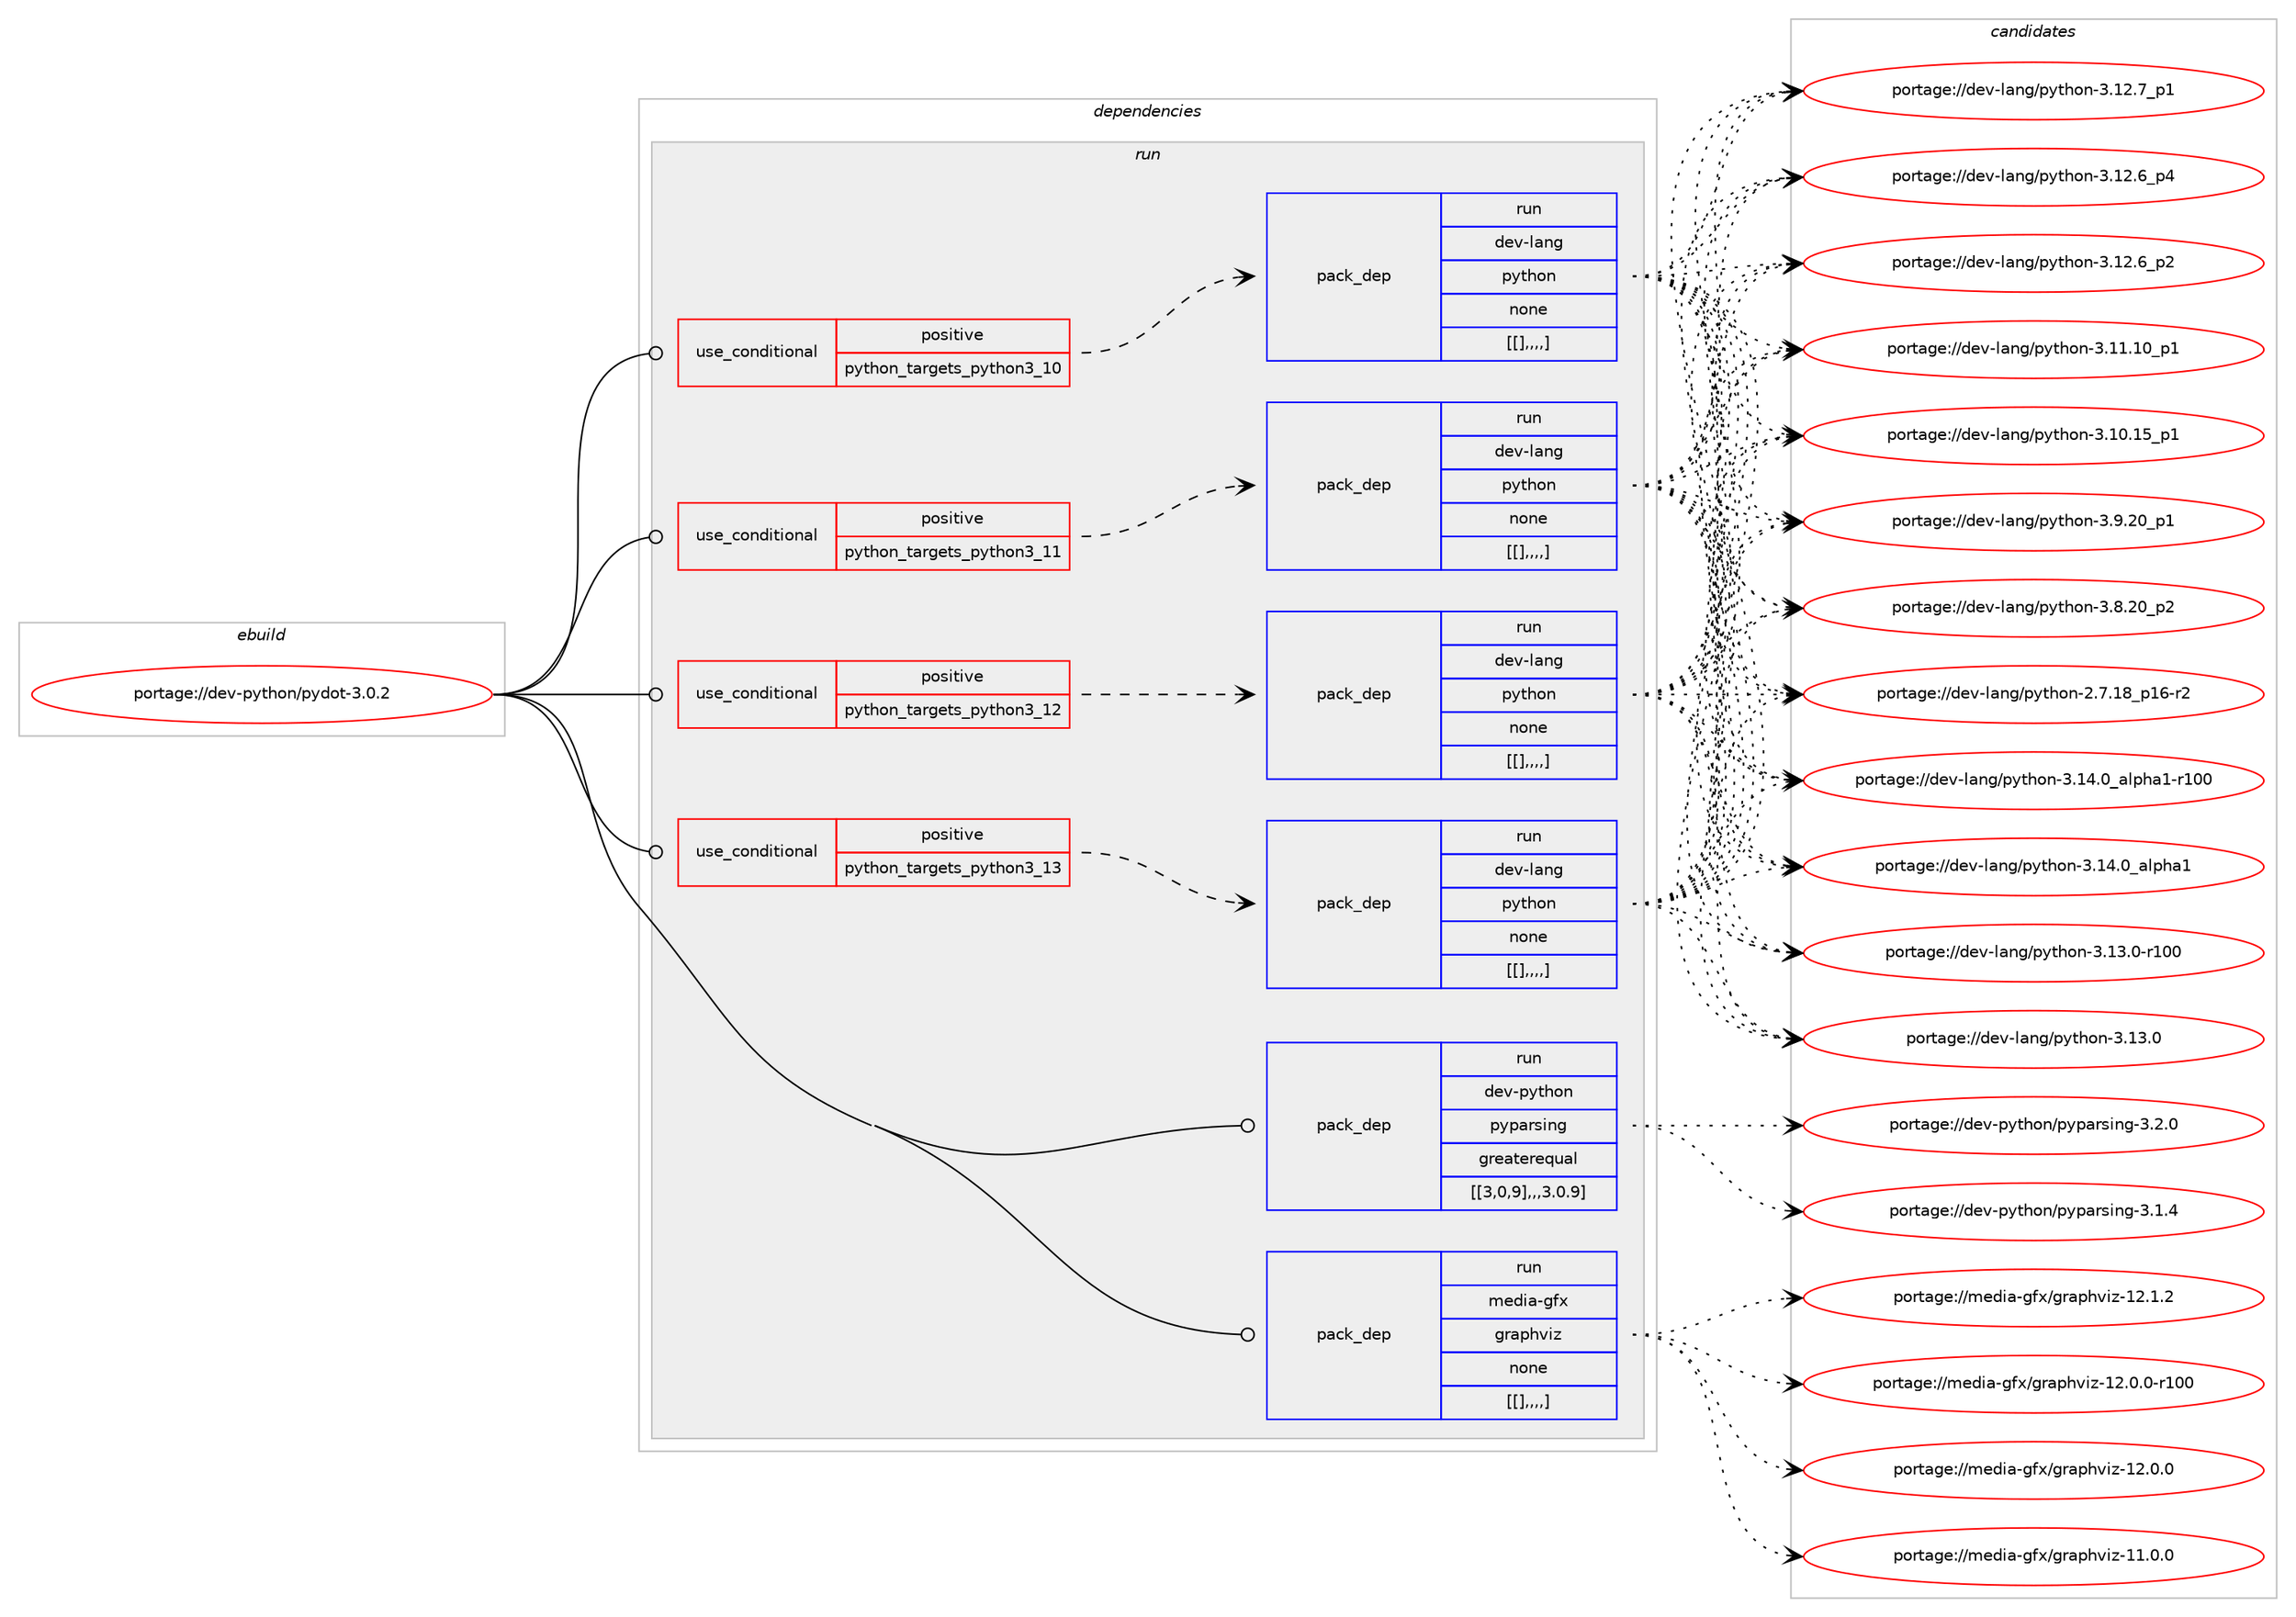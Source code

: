 digraph prolog {

# *************
# Graph options
# *************

newrank=true;
concentrate=true;
compound=true;
graph [rankdir=LR,fontname=Helvetica,fontsize=10,ranksep=1.5];#, ranksep=2.5, nodesep=0.2];
edge  [arrowhead=vee];
node  [fontname=Helvetica,fontsize=10];

# **********
# The ebuild
# **********

subgraph cluster_leftcol {
color=gray;
label=<<i>ebuild</i>>;
id [label="portage://dev-python/pydot-3.0.2", color=red, width=4, href="../dev-python/pydot-3.0.2.svg"];
}

# ****************
# The dependencies
# ****************

subgraph cluster_midcol {
color=gray;
label=<<i>dependencies</i>>;
subgraph cluster_compile {
fillcolor="#eeeeee";
style=filled;
label=<<i>compile</i>>;
}
subgraph cluster_compileandrun {
fillcolor="#eeeeee";
style=filled;
label=<<i>compile and run</i>>;
}
subgraph cluster_run {
fillcolor="#eeeeee";
style=filled;
label=<<i>run</i>>;
subgraph cond39394 {
dependency162891 [label=<<TABLE BORDER="0" CELLBORDER="1" CELLSPACING="0" CELLPADDING="4"><TR><TD ROWSPAN="3" CELLPADDING="10">use_conditional</TD></TR><TR><TD>positive</TD></TR><TR><TD>python_targets_python3_10</TD></TR></TABLE>>, shape=none, color=red];
subgraph pack122182 {
dependency162893 [label=<<TABLE BORDER="0" CELLBORDER="1" CELLSPACING="0" CELLPADDING="4" WIDTH="220"><TR><TD ROWSPAN="6" CELLPADDING="30">pack_dep</TD></TR><TR><TD WIDTH="110">run</TD></TR><TR><TD>dev-lang</TD></TR><TR><TD>python</TD></TR><TR><TD>none</TD></TR><TR><TD>[[],,,,]</TD></TR></TABLE>>, shape=none, color=blue];
}
dependency162891:e -> dependency162893:w [weight=20,style="dashed",arrowhead="vee"];
}
id:e -> dependency162891:w [weight=20,style="solid",arrowhead="odot"];
subgraph cond39405 {
dependency162915 [label=<<TABLE BORDER="0" CELLBORDER="1" CELLSPACING="0" CELLPADDING="4"><TR><TD ROWSPAN="3" CELLPADDING="10">use_conditional</TD></TR><TR><TD>positive</TD></TR><TR><TD>python_targets_python3_11</TD></TR></TABLE>>, shape=none, color=red];
subgraph pack122230 {
dependency162977 [label=<<TABLE BORDER="0" CELLBORDER="1" CELLSPACING="0" CELLPADDING="4" WIDTH="220"><TR><TD ROWSPAN="6" CELLPADDING="30">pack_dep</TD></TR><TR><TD WIDTH="110">run</TD></TR><TR><TD>dev-lang</TD></TR><TR><TD>python</TD></TR><TR><TD>none</TD></TR><TR><TD>[[],,,,]</TD></TR></TABLE>>, shape=none, color=blue];
}
dependency162915:e -> dependency162977:w [weight=20,style="dashed",arrowhead="vee"];
}
id:e -> dependency162915:w [weight=20,style="solid",arrowhead="odot"];
subgraph cond39429 {
dependency162981 [label=<<TABLE BORDER="0" CELLBORDER="1" CELLSPACING="0" CELLPADDING="4"><TR><TD ROWSPAN="3" CELLPADDING="10">use_conditional</TD></TR><TR><TD>positive</TD></TR><TR><TD>python_targets_python3_12</TD></TR></TABLE>>, shape=none, color=red];
subgraph pack122234 {
dependency162983 [label=<<TABLE BORDER="0" CELLBORDER="1" CELLSPACING="0" CELLPADDING="4" WIDTH="220"><TR><TD ROWSPAN="6" CELLPADDING="30">pack_dep</TD></TR><TR><TD WIDTH="110">run</TD></TR><TR><TD>dev-lang</TD></TR><TR><TD>python</TD></TR><TR><TD>none</TD></TR><TR><TD>[[],,,,]</TD></TR></TABLE>>, shape=none, color=blue];
}
dependency162981:e -> dependency162983:w [weight=20,style="dashed",arrowhead="vee"];
}
id:e -> dependency162981:w [weight=20,style="solid",arrowhead="odot"];
subgraph cond39474 {
dependency163171 [label=<<TABLE BORDER="0" CELLBORDER="1" CELLSPACING="0" CELLPADDING="4"><TR><TD ROWSPAN="3" CELLPADDING="10">use_conditional</TD></TR><TR><TD>positive</TD></TR><TR><TD>python_targets_python3_13</TD></TR></TABLE>>, shape=none, color=red];
subgraph pack122397 {
dependency163385 [label=<<TABLE BORDER="0" CELLBORDER="1" CELLSPACING="0" CELLPADDING="4" WIDTH="220"><TR><TD ROWSPAN="6" CELLPADDING="30">pack_dep</TD></TR><TR><TD WIDTH="110">run</TD></TR><TR><TD>dev-lang</TD></TR><TR><TD>python</TD></TR><TR><TD>none</TD></TR><TR><TD>[[],,,,]</TD></TR></TABLE>>, shape=none, color=blue];
}
dependency163171:e -> dependency163385:w [weight=20,style="dashed",arrowhead="vee"];
}
id:e -> dependency163171:w [weight=20,style="solid",arrowhead="odot"];
subgraph pack122474 {
dependency163414 [label=<<TABLE BORDER="0" CELLBORDER="1" CELLSPACING="0" CELLPADDING="4" WIDTH="220"><TR><TD ROWSPAN="6" CELLPADDING="30">pack_dep</TD></TR><TR><TD WIDTH="110">run</TD></TR><TR><TD>dev-python</TD></TR><TR><TD>pyparsing</TD></TR><TR><TD>greaterequal</TD></TR><TR><TD>[[3,0,9],,,3.0.9]</TD></TR></TABLE>>, shape=none, color=blue];
}
id:e -> dependency163414:w [weight=20,style="solid",arrowhead="odot"];
subgraph pack122476 {
dependency163423 [label=<<TABLE BORDER="0" CELLBORDER="1" CELLSPACING="0" CELLPADDING="4" WIDTH="220"><TR><TD ROWSPAN="6" CELLPADDING="30">pack_dep</TD></TR><TR><TD WIDTH="110">run</TD></TR><TR><TD>media-gfx</TD></TR><TR><TD>graphviz</TD></TR><TR><TD>none</TD></TR><TR><TD>[[],,,,]</TD></TR></TABLE>>, shape=none, color=blue];
}
id:e -> dependency163423:w [weight=20,style="solid",arrowhead="odot"];
}
}

# **************
# The candidates
# **************

subgraph cluster_choices {
rank=same;
color=gray;
label=<<i>candidates</i>>;

subgraph choice122246 {
color=black;
nodesep=1;
choice100101118451089711010347112121116104111110455146495246489597108112104974945114494848 [label="portage://dev-lang/python-3.14.0_alpha1-r100", color=red, width=4,href="../dev-lang/python-3.14.0_alpha1-r100.svg"];
choice1001011184510897110103471121211161041111104551464952464895971081121049749 [label="portage://dev-lang/python-3.14.0_alpha1", color=red, width=4,href="../dev-lang/python-3.14.0_alpha1.svg"];
choice1001011184510897110103471121211161041111104551464951464845114494848 [label="portage://dev-lang/python-3.13.0-r100", color=red, width=4,href="../dev-lang/python-3.13.0-r100.svg"];
choice10010111845108971101034711212111610411111045514649514648 [label="portage://dev-lang/python-3.13.0", color=red, width=4,href="../dev-lang/python-3.13.0.svg"];
choice100101118451089711010347112121116104111110455146495046559511249 [label="portage://dev-lang/python-3.12.7_p1", color=red, width=4,href="../dev-lang/python-3.12.7_p1.svg"];
choice100101118451089711010347112121116104111110455146495046549511252 [label="portage://dev-lang/python-3.12.6_p4", color=red, width=4,href="../dev-lang/python-3.12.6_p4.svg"];
choice100101118451089711010347112121116104111110455146495046549511250 [label="portage://dev-lang/python-3.12.6_p2", color=red, width=4,href="../dev-lang/python-3.12.6_p2.svg"];
choice10010111845108971101034711212111610411111045514649494649489511249 [label="portage://dev-lang/python-3.11.10_p1", color=red, width=4,href="../dev-lang/python-3.11.10_p1.svg"];
choice10010111845108971101034711212111610411111045514649484649539511249 [label="portage://dev-lang/python-3.10.15_p1", color=red, width=4,href="../dev-lang/python-3.10.15_p1.svg"];
choice100101118451089711010347112121116104111110455146574650489511249 [label="portage://dev-lang/python-3.9.20_p1", color=red, width=4,href="../dev-lang/python-3.9.20_p1.svg"];
choice100101118451089711010347112121116104111110455146564650489511250 [label="portage://dev-lang/python-3.8.20_p2", color=red, width=4,href="../dev-lang/python-3.8.20_p2.svg"];
choice100101118451089711010347112121116104111110455046554649569511249544511450 [label="portage://dev-lang/python-2.7.18_p16-r2", color=red, width=4,href="../dev-lang/python-2.7.18_p16-r2.svg"];
dependency162893:e -> choice100101118451089711010347112121116104111110455146495246489597108112104974945114494848:w [style=dotted,weight="100"];
dependency162893:e -> choice1001011184510897110103471121211161041111104551464952464895971081121049749:w [style=dotted,weight="100"];
dependency162893:e -> choice1001011184510897110103471121211161041111104551464951464845114494848:w [style=dotted,weight="100"];
dependency162893:e -> choice10010111845108971101034711212111610411111045514649514648:w [style=dotted,weight="100"];
dependency162893:e -> choice100101118451089711010347112121116104111110455146495046559511249:w [style=dotted,weight="100"];
dependency162893:e -> choice100101118451089711010347112121116104111110455146495046549511252:w [style=dotted,weight="100"];
dependency162893:e -> choice100101118451089711010347112121116104111110455146495046549511250:w [style=dotted,weight="100"];
dependency162893:e -> choice10010111845108971101034711212111610411111045514649494649489511249:w [style=dotted,weight="100"];
dependency162893:e -> choice10010111845108971101034711212111610411111045514649484649539511249:w [style=dotted,weight="100"];
dependency162893:e -> choice100101118451089711010347112121116104111110455146574650489511249:w [style=dotted,weight="100"];
dependency162893:e -> choice100101118451089711010347112121116104111110455146564650489511250:w [style=dotted,weight="100"];
dependency162893:e -> choice100101118451089711010347112121116104111110455046554649569511249544511450:w [style=dotted,weight="100"];
}
subgraph choice122255 {
color=black;
nodesep=1;
choice100101118451089711010347112121116104111110455146495246489597108112104974945114494848 [label="portage://dev-lang/python-3.14.0_alpha1-r100", color=red, width=4,href="../dev-lang/python-3.14.0_alpha1-r100.svg"];
choice1001011184510897110103471121211161041111104551464952464895971081121049749 [label="portage://dev-lang/python-3.14.0_alpha1", color=red, width=4,href="../dev-lang/python-3.14.0_alpha1.svg"];
choice1001011184510897110103471121211161041111104551464951464845114494848 [label="portage://dev-lang/python-3.13.0-r100", color=red, width=4,href="../dev-lang/python-3.13.0-r100.svg"];
choice10010111845108971101034711212111610411111045514649514648 [label="portage://dev-lang/python-3.13.0", color=red, width=4,href="../dev-lang/python-3.13.0.svg"];
choice100101118451089711010347112121116104111110455146495046559511249 [label="portage://dev-lang/python-3.12.7_p1", color=red, width=4,href="../dev-lang/python-3.12.7_p1.svg"];
choice100101118451089711010347112121116104111110455146495046549511252 [label="portage://dev-lang/python-3.12.6_p4", color=red, width=4,href="../dev-lang/python-3.12.6_p4.svg"];
choice100101118451089711010347112121116104111110455146495046549511250 [label="portage://dev-lang/python-3.12.6_p2", color=red, width=4,href="../dev-lang/python-3.12.6_p2.svg"];
choice10010111845108971101034711212111610411111045514649494649489511249 [label="portage://dev-lang/python-3.11.10_p1", color=red, width=4,href="../dev-lang/python-3.11.10_p1.svg"];
choice10010111845108971101034711212111610411111045514649484649539511249 [label="portage://dev-lang/python-3.10.15_p1", color=red, width=4,href="../dev-lang/python-3.10.15_p1.svg"];
choice100101118451089711010347112121116104111110455146574650489511249 [label="portage://dev-lang/python-3.9.20_p1", color=red, width=4,href="../dev-lang/python-3.9.20_p1.svg"];
choice100101118451089711010347112121116104111110455146564650489511250 [label="portage://dev-lang/python-3.8.20_p2", color=red, width=4,href="../dev-lang/python-3.8.20_p2.svg"];
choice100101118451089711010347112121116104111110455046554649569511249544511450 [label="portage://dev-lang/python-2.7.18_p16-r2", color=red, width=4,href="../dev-lang/python-2.7.18_p16-r2.svg"];
dependency162977:e -> choice100101118451089711010347112121116104111110455146495246489597108112104974945114494848:w [style=dotted,weight="100"];
dependency162977:e -> choice1001011184510897110103471121211161041111104551464952464895971081121049749:w [style=dotted,weight="100"];
dependency162977:e -> choice1001011184510897110103471121211161041111104551464951464845114494848:w [style=dotted,weight="100"];
dependency162977:e -> choice10010111845108971101034711212111610411111045514649514648:w [style=dotted,weight="100"];
dependency162977:e -> choice100101118451089711010347112121116104111110455146495046559511249:w [style=dotted,weight="100"];
dependency162977:e -> choice100101118451089711010347112121116104111110455146495046549511252:w [style=dotted,weight="100"];
dependency162977:e -> choice100101118451089711010347112121116104111110455146495046549511250:w [style=dotted,weight="100"];
dependency162977:e -> choice10010111845108971101034711212111610411111045514649494649489511249:w [style=dotted,weight="100"];
dependency162977:e -> choice10010111845108971101034711212111610411111045514649484649539511249:w [style=dotted,weight="100"];
dependency162977:e -> choice100101118451089711010347112121116104111110455146574650489511249:w [style=dotted,weight="100"];
dependency162977:e -> choice100101118451089711010347112121116104111110455146564650489511250:w [style=dotted,weight="100"];
dependency162977:e -> choice100101118451089711010347112121116104111110455046554649569511249544511450:w [style=dotted,weight="100"];
}
subgraph choice122265 {
color=black;
nodesep=1;
choice100101118451089711010347112121116104111110455146495246489597108112104974945114494848 [label="portage://dev-lang/python-3.14.0_alpha1-r100", color=red, width=4,href="../dev-lang/python-3.14.0_alpha1-r100.svg"];
choice1001011184510897110103471121211161041111104551464952464895971081121049749 [label="portage://dev-lang/python-3.14.0_alpha1", color=red, width=4,href="../dev-lang/python-3.14.0_alpha1.svg"];
choice1001011184510897110103471121211161041111104551464951464845114494848 [label="portage://dev-lang/python-3.13.0-r100", color=red, width=4,href="../dev-lang/python-3.13.0-r100.svg"];
choice10010111845108971101034711212111610411111045514649514648 [label="portage://dev-lang/python-3.13.0", color=red, width=4,href="../dev-lang/python-3.13.0.svg"];
choice100101118451089711010347112121116104111110455146495046559511249 [label="portage://dev-lang/python-3.12.7_p1", color=red, width=4,href="../dev-lang/python-3.12.7_p1.svg"];
choice100101118451089711010347112121116104111110455146495046549511252 [label="portage://dev-lang/python-3.12.6_p4", color=red, width=4,href="../dev-lang/python-3.12.6_p4.svg"];
choice100101118451089711010347112121116104111110455146495046549511250 [label="portage://dev-lang/python-3.12.6_p2", color=red, width=4,href="../dev-lang/python-3.12.6_p2.svg"];
choice10010111845108971101034711212111610411111045514649494649489511249 [label="portage://dev-lang/python-3.11.10_p1", color=red, width=4,href="../dev-lang/python-3.11.10_p1.svg"];
choice10010111845108971101034711212111610411111045514649484649539511249 [label="portage://dev-lang/python-3.10.15_p1", color=red, width=4,href="../dev-lang/python-3.10.15_p1.svg"];
choice100101118451089711010347112121116104111110455146574650489511249 [label="portage://dev-lang/python-3.9.20_p1", color=red, width=4,href="../dev-lang/python-3.9.20_p1.svg"];
choice100101118451089711010347112121116104111110455146564650489511250 [label="portage://dev-lang/python-3.8.20_p2", color=red, width=4,href="../dev-lang/python-3.8.20_p2.svg"];
choice100101118451089711010347112121116104111110455046554649569511249544511450 [label="portage://dev-lang/python-2.7.18_p16-r2", color=red, width=4,href="../dev-lang/python-2.7.18_p16-r2.svg"];
dependency162983:e -> choice100101118451089711010347112121116104111110455146495246489597108112104974945114494848:w [style=dotted,weight="100"];
dependency162983:e -> choice1001011184510897110103471121211161041111104551464952464895971081121049749:w [style=dotted,weight="100"];
dependency162983:e -> choice1001011184510897110103471121211161041111104551464951464845114494848:w [style=dotted,weight="100"];
dependency162983:e -> choice10010111845108971101034711212111610411111045514649514648:w [style=dotted,weight="100"];
dependency162983:e -> choice100101118451089711010347112121116104111110455146495046559511249:w [style=dotted,weight="100"];
dependency162983:e -> choice100101118451089711010347112121116104111110455146495046549511252:w [style=dotted,weight="100"];
dependency162983:e -> choice100101118451089711010347112121116104111110455146495046549511250:w [style=dotted,weight="100"];
dependency162983:e -> choice10010111845108971101034711212111610411111045514649494649489511249:w [style=dotted,weight="100"];
dependency162983:e -> choice10010111845108971101034711212111610411111045514649484649539511249:w [style=dotted,weight="100"];
dependency162983:e -> choice100101118451089711010347112121116104111110455146574650489511249:w [style=dotted,weight="100"];
dependency162983:e -> choice100101118451089711010347112121116104111110455146564650489511250:w [style=dotted,weight="100"];
dependency162983:e -> choice100101118451089711010347112121116104111110455046554649569511249544511450:w [style=dotted,weight="100"];
}
subgraph choice122276 {
color=black;
nodesep=1;
choice100101118451089711010347112121116104111110455146495246489597108112104974945114494848 [label="portage://dev-lang/python-3.14.0_alpha1-r100", color=red, width=4,href="../dev-lang/python-3.14.0_alpha1-r100.svg"];
choice1001011184510897110103471121211161041111104551464952464895971081121049749 [label="portage://dev-lang/python-3.14.0_alpha1", color=red, width=4,href="../dev-lang/python-3.14.0_alpha1.svg"];
choice1001011184510897110103471121211161041111104551464951464845114494848 [label="portage://dev-lang/python-3.13.0-r100", color=red, width=4,href="../dev-lang/python-3.13.0-r100.svg"];
choice10010111845108971101034711212111610411111045514649514648 [label="portage://dev-lang/python-3.13.0", color=red, width=4,href="../dev-lang/python-3.13.0.svg"];
choice100101118451089711010347112121116104111110455146495046559511249 [label="portage://dev-lang/python-3.12.7_p1", color=red, width=4,href="../dev-lang/python-3.12.7_p1.svg"];
choice100101118451089711010347112121116104111110455146495046549511252 [label="portage://dev-lang/python-3.12.6_p4", color=red, width=4,href="../dev-lang/python-3.12.6_p4.svg"];
choice100101118451089711010347112121116104111110455146495046549511250 [label="portage://dev-lang/python-3.12.6_p2", color=red, width=4,href="../dev-lang/python-3.12.6_p2.svg"];
choice10010111845108971101034711212111610411111045514649494649489511249 [label="portage://dev-lang/python-3.11.10_p1", color=red, width=4,href="../dev-lang/python-3.11.10_p1.svg"];
choice10010111845108971101034711212111610411111045514649484649539511249 [label="portage://dev-lang/python-3.10.15_p1", color=red, width=4,href="../dev-lang/python-3.10.15_p1.svg"];
choice100101118451089711010347112121116104111110455146574650489511249 [label="portage://dev-lang/python-3.9.20_p1", color=red, width=4,href="../dev-lang/python-3.9.20_p1.svg"];
choice100101118451089711010347112121116104111110455146564650489511250 [label="portage://dev-lang/python-3.8.20_p2", color=red, width=4,href="../dev-lang/python-3.8.20_p2.svg"];
choice100101118451089711010347112121116104111110455046554649569511249544511450 [label="portage://dev-lang/python-2.7.18_p16-r2", color=red, width=4,href="../dev-lang/python-2.7.18_p16-r2.svg"];
dependency163385:e -> choice100101118451089711010347112121116104111110455146495246489597108112104974945114494848:w [style=dotted,weight="100"];
dependency163385:e -> choice1001011184510897110103471121211161041111104551464952464895971081121049749:w [style=dotted,weight="100"];
dependency163385:e -> choice1001011184510897110103471121211161041111104551464951464845114494848:w [style=dotted,weight="100"];
dependency163385:e -> choice10010111845108971101034711212111610411111045514649514648:w [style=dotted,weight="100"];
dependency163385:e -> choice100101118451089711010347112121116104111110455146495046559511249:w [style=dotted,weight="100"];
dependency163385:e -> choice100101118451089711010347112121116104111110455146495046549511252:w [style=dotted,weight="100"];
dependency163385:e -> choice100101118451089711010347112121116104111110455146495046549511250:w [style=dotted,weight="100"];
dependency163385:e -> choice10010111845108971101034711212111610411111045514649494649489511249:w [style=dotted,weight="100"];
dependency163385:e -> choice10010111845108971101034711212111610411111045514649484649539511249:w [style=dotted,weight="100"];
dependency163385:e -> choice100101118451089711010347112121116104111110455146574650489511249:w [style=dotted,weight="100"];
dependency163385:e -> choice100101118451089711010347112121116104111110455146564650489511250:w [style=dotted,weight="100"];
dependency163385:e -> choice100101118451089711010347112121116104111110455046554649569511249544511450:w [style=dotted,weight="100"];
}
subgraph choice122285 {
color=black;
nodesep=1;
choice100101118451121211161041111104711212111297114115105110103455146504648 [label="portage://dev-python/pyparsing-3.2.0", color=red, width=4,href="../dev-python/pyparsing-3.2.0.svg"];
choice100101118451121211161041111104711212111297114115105110103455146494652 [label="portage://dev-python/pyparsing-3.1.4", color=red, width=4,href="../dev-python/pyparsing-3.1.4.svg"];
dependency163414:e -> choice100101118451121211161041111104711212111297114115105110103455146504648:w [style=dotted,weight="100"];
dependency163414:e -> choice100101118451121211161041111104711212111297114115105110103455146494652:w [style=dotted,weight="100"];
}
subgraph choice122296 {
color=black;
nodesep=1;
choice1091011001059745103102120471031149711210411810512245495046494650 [label="portage://media-gfx/graphviz-12.1.2", color=red, width=4,href="../media-gfx/graphviz-12.1.2.svg"];
choice109101100105974510310212047103114971121041181051224549504648464845114494848 [label="portage://media-gfx/graphviz-12.0.0-r100", color=red, width=4,href="../media-gfx/graphviz-12.0.0-r100.svg"];
choice1091011001059745103102120471031149711210411810512245495046484648 [label="portage://media-gfx/graphviz-12.0.0", color=red, width=4,href="../media-gfx/graphviz-12.0.0.svg"];
choice1091011001059745103102120471031149711210411810512245494946484648 [label="portage://media-gfx/graphviz-11.0.0", color=red, width=4,href="../media-gfx/graphviz-11.0.0.svg"];
dependency163423:e -> choice1091011001059745103102120471031149711210411810512245495046494650:w [style=dotted,weight="100"];
dependency163423:e -> choice109101100105974510310212047103114971121041181051224549504648464845114494848:w [style=dotted,weight="100"];
dependency163423:e -> choice1091011001059745103102120471031149711210411810512245495046484648:w [style=dotted,weight="100"];
dependency163423:e -> choice1091011001059745103102120471031149711210411810512245494946484648:w [style=dotted,weight="100"];
}
}

}
